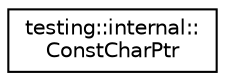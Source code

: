 digraph "Graphical Class Hierarchy"
{
  edge [fontname="Helvetica",fontsize="10",labelfontname="Helvetica",labelfontsize="10"];
  node [fontname="Helvetica",fontsize="10",shape=record];
  rankdir="LR";
  Node0 [label="testing::internal::\lConstCharPtr",height=0.2,width=0.4,color="black", fillcolor="white", style="filled",URL="$structtesting_1_1internal_1_1ConstCharPtr.html"];
}
